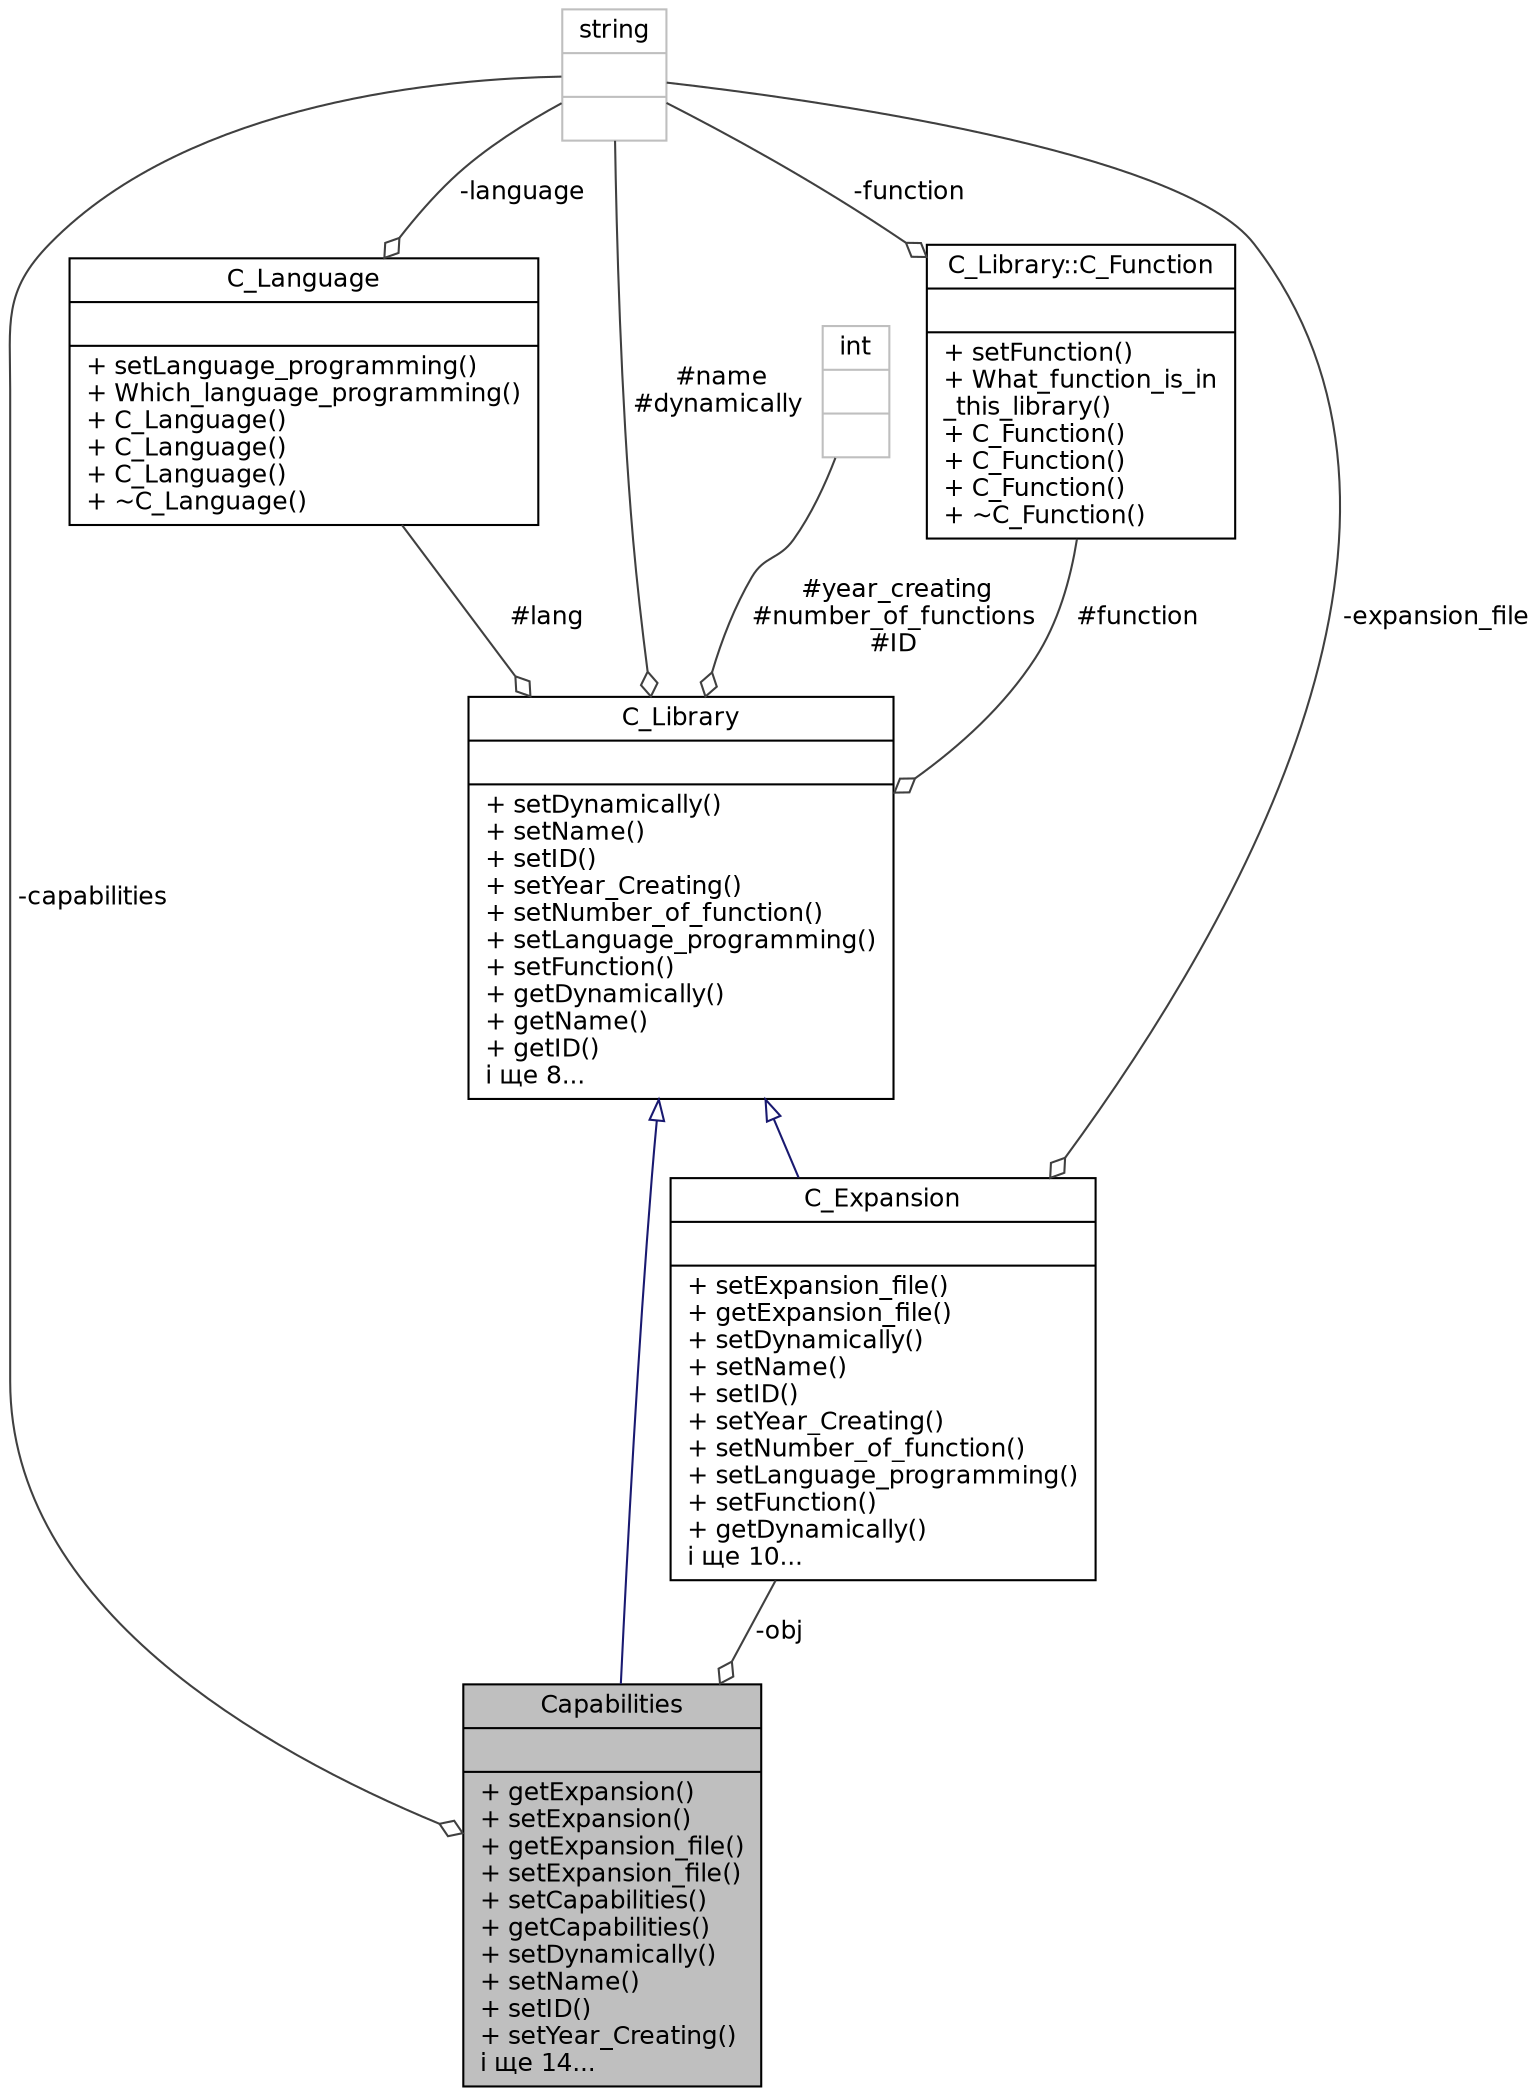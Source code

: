 digraph "Capabilities"
{
 // LATEX_PDF_SIZE
  edge [fontname="Helvetica",fontsize="12",labelfontname="Helvetica",labelfontsize="12"];
  node [fontname="Helvetica",fontsize="12",shape=record];
  Node1 [label="{Capabilities\n||+ getExpansion()\l+ setExpansion()\l+ getExpansion_file()\l+ setExpansion_file()\l+ setCapabilities()\l+ getCapabilities()\l+ setDynamically()\l+ setName()\l+ setID()\l+ setYear_Creating()\lі ще  14...\l}",height=0.2,width=0.4,color="black", fillcolor="grey75", style="filled", fontcolor="black",tooltip="< Оголошення класа спадкоемця Capabilities"];
  Node2 -> Node1 [dir="back",color="midnightblue",fontsize="12",style="solid",arrowtail="onormal",fontname="Helvetica"];
  Node2 [label="{C_Library\n||+ setDynamically()\l+ setName()\l+ setID()\l+ setYear_Creating()\l+ setNumber_of_function()\l+ setLanguage_programming()\l+ setFunction()\l+ getDynamically()\l+ getName()\l+ getID()\lі ще  8...\l}",height=0.2,width=0.4,color="black", fillcolor="white", style="filled",URL="$class_c___library.html",tooltip="< Оголошення базового класу C_Library"];
  Node3 -> Node2 [color="grey25",fontsize="12",style="solid",label=" #function" ,arrowhead="odiamond",fontname="Helvetica"];
  Node3 [label="{C_Library::C_Function\n||+ setFunction()\l+ What_function_is_in\l_this_library()\l+ C_Function()\l+ C_Function()\l+ C_Function()\l+ ~C_Function()\l}",height=0.2,width=0.4,color="black", fillcolor="white", style="filled",URL="$class_c___library_1_1_c___function.html",tooltip="< Оголошення класу C_Function"];
  Node4 -> Node3 [color="grey25",fontsize="12",style="solid",label=" -function" ,arrowhead="odiamond",fontname="Helvetica"];
  Node4 [label="{string\n||}",height=0.2,width=0.4,color="grey75", fillcolor="white", style="filled",tooltip=" "];
  Node5 -> Node2 [color="grey25",fontsize="12",style="solid",label=" #lang" ,arrowhead="odiamond",fontname="Helvetica"];
  Node5 [label="{C_Language\n||+ setLanguage_programming()\l+ Which_language_programming()\l+ C_Language()\l+ C_Language()\l+ C_Language()\l+ ~C_Language()\l}",height=0.2,width=0.4,color="black", fillcolor="white", style="filled",URL="$class_c___language.html",tooltip="< Оголошення класу C_Language"];
  Node4 -> Node5 [color="grey25",fontsize="12",style="solid",label=" -language" ,arrowhead="odiamond",fontname="Helvetica"];
  Node6 -> Node2 [color="grey25",fontsize="12",style="solid",label=" #year_creating\n#number_of_functions\n#ID" ,arrowhead="odiamond",fontname="Helvetica"];
  Node6 [label="{int\n||}",height=0.2,width=0.4,color="grey75", fillcolor="white", style="filled",tooltip=" "];
  Node4 -> Node2 [color="grey25",fontsize="12",style="solid",label=" #name\n#dynamically" ,arrowhead="odiamond",fontname="Helvetica"];
  Node4 -> Node1 [color="grey25",fontsize="12",style="solid",label=" -capabilities" ,arrowhead="odiamond",fontname="Helvetica"];
  Node7 -> Node1 [color="grey25",fontsize="12",style="solid",label=" -obj" ,arrowhead="odiamond",fontname="Helvetica"];
  Node7 [label="{C_Expansion\n||+ setExpansion_file()\l+ getExpansion_file()\l+ setDynamically()\l+ setName()\l+ setID()\l+ setYear_Creating()\l+ setNumber_of_function()\l+ setLanguage_programming()\l+ setFunction()\l+ getDynamically()\lі ще  10...\l}",height=0.2,width=0.4,color="black", fillcolor="white", style="filled",URL="$class_c___expansion.html",tooltip="< Оголошення класа спадкоемця C_Expansion"];
  Node2 -> Node7 [dir="back",color="midnightblue",fontsize="12",style="solid",arrowtail="onormal",fontname="Helvetica"];
  Node4 -> Node7 [color="grey25",fontsize="12",style="solid",label=" -expansion_file" ,arrowhead="odiamond",fontname="Helvetica"];
}
